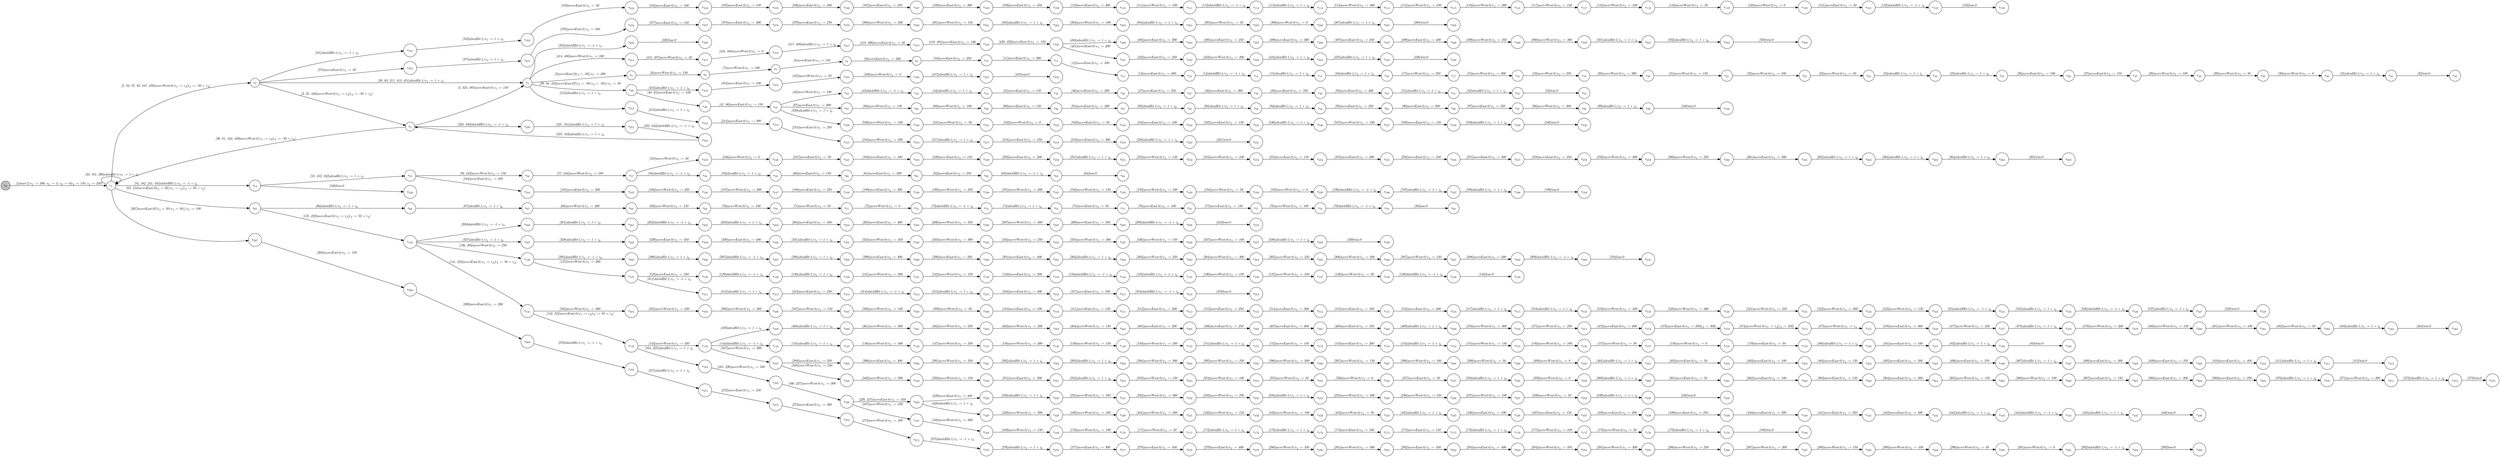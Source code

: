 digraph EFSM{
  graph [rankdir="LR", fontname="Latin Modern Math"];
  node [color="black", fillcolor="white", shape="circle", style="filled", fontname="Latin Modern Math"];
  edge [fontname="Latin Modern Math"];

  s0[fillcolor="gray", label=<s<sub>0</sub>>];
  s1[label=<s<sub>1</sub>>];
  s2[label=<s<sub>2</sub>>];
  s3[label=<s<sub>3</sub>>];
  s4[label=<s<sub>4</sub>>];
  s5[label=<s<sub>5</sub>>];
  s6[label=<s<sub>6</sub>>];
  s7[label=<s<sub>7</sub>>];
  s8[label=<s<sub>8</sub>>];
  s9[label=<s<sub>9</sub>>];
  s10[label=<s<sub>10</sub>>];
  s11[label=<s<sub>11</sub>>];
  s12[label=<s<sub>12</sub>>];
  s13[label=<s<sub>13</sub>>];
  s14[label=<s<sub>14</sub>>];
  s15[label=<s<sub>15</sub>>];
  s16[label=<s<sub>16</sub>>];
  s17[label=<s<sub>17</sub>>];
  s18[label=<s<sub>18</sub>>];
  s19[label=<s<sub>19</sub>>];
  s20[label=<s<sub>20</sub>>];
  s21[label=<s<sub>21</sub>>];
  s22[label=<s<sub>22</sub>>];
  s23[label=<s<sub>23</sub>>];
  s24[label=<s<sub>24</sub>>];
  s25[label=<s<sub>25</sub>>];
  s26[label=<s<sub>26</sub>>];
  s27[label=<s<sub>27</sub>>];
  s28[label=<s<sub>28</sub>>];
  s29[label=<s<sub>29</sub>>];
  s30[label=<s<sub>30</sub>>];
  s31[label=<s<sub>31</sub>>];
  s32[label=<s<sub>32</sub>>];
  s39[label=<s<sub>39</sub>>];
  s40[label=<s<sub>40</sub>>];
  s41[label=<s<sub>41</sub>>];
  s42[label=<s<sub>42</sub>>];
  s43[label=<s<sub>43</sub>>];
  s44[label=<s<sub>44</sub>>];
  s45[label=<s<sub>45</sub>>];
  s46[label=<s<sub>46</sub>>];
  s47[label=<s<sub>47</sub>>];
  s48[label=<s<sub>48</sub>>];
  s49[label=<s<sub>49</sub>>];
  s50[label=<s<sub>50</sub>>];
  s51[label=<s<sub>51</sub>>];
  s52[label=<s<sub>52</sub>>];
  s53[label=<s<sub>53</sub>>];
  s54[label=<s<sub>54</sub>>];
  s55[label=<s<sub>55</sub>>];
  s56[label=<s<sub>56</sub>>];
  s57[label=<s<sub>57</sub>>];
  s58[label=<s<sub>58</sub>>];
  s59[label=<s<sub>59</sub>>];
  s60[label=<s<sub>60</sub>>];
  s61[label=<s<sub>61</sub>>];
  s62[label=<s<sub>62</sub>>];
  s63[label=<s<sub>63</sub>>];
  s64[label=<s<sub>64</sub>>];
  s65[label=<s<sub>65</sub>>];
  s66[label=<s<sub>66</sub>>];
  s67[label=<s<sub>67</sub>>];
  s68[label=<s<sub>68</sub>>];
  s69[label=<s<sub>69</sub>>];
  s70[label=<s<sub>70</sub>>];
  s71[label=<s<sub>71</sub>>];
  s72[label=<s<sub>72</sub>>];
  s73[label=<s<sub>73</sub>>];
  s74[label=<s<sub>74</sub>>];
  s75[label=<s<sub>75</sub>>];
  s76[label=<s<sub>76</sub>>];
  s77[label=<s<sub>77</sub>>];
  s78[label=<s<sub>78</sub>>];
  s79[label=<s<sub>79</sub>>];
  s80[label=<s<sub>80</sub>>];
  s87[label=<s<sub>87</sub>>];
  s88[label=<s<sub>88</sub>>];
  s89[label=<s<sub>89</sub>>];
  s90[label=<s<sub>90</sub>>];
  s91[label=<s<sub>91</sub>>];
  s92[label=<s<sub>92</sub>>];
  s93[label=<s<sub>93</sub>>];
  s94[label=<s<sub>94</sub>>];
  s95[label=<s<sub>95</sub>>];
  s96[label=<s<sub>96</sub>>];
  s97[label=<s<sub>97</sub>>];
  s98[label=<s<sub>98</sub>>];
  s99[label=<s<sub>99</sub>>];
  s100[label=<s<sub>100</sub>>];
  s101[label=<s<sub>101</sub>>];
  s102[label=<s<sub>102</sub>>];
  s103[label=<s<sub>103</sub>>];
  s104[label=<s<sub>104</sub>>];
  s105[label=<s<sub>105</sub>>];
  s106[label=<s<sub>106</sub>>];
  s107[label=<s<sub>107</sub>>];
  s108[label=<s<sub>108</sub>>];
  s109[label=<s<sub>109</sub>>];
  s110[label=<s<sub>110</sub>>];
  s111[label=<s<sub>111</sub>>];
  s112[label=<s<sub>112</sub>>];
  s113[label=<s<sub>113</sub>>];
  s114[label=<s<sub>114</sub>>];
  s115[label=<s<sub>115</sub>>];
  s116[label=<s<sub>116</sub>>];
  s117[label=<s<sub>117</sub>>];
  s118[label=<s<sub>118</sub>>];
  s119[label=<s<sub>119</sub>>];
  s120[label=<s<sub>120</sub>>];
  s121[label=<s<sub>121</sub>>];
  s122[label=<s<sub>122</sub>>];
  s123[label=<s<sub>123</sub>>];
  s125[label=<s<sub>125</sub>>];
  s126[label=<s<sub>126</sub>>];
  s127[label=<s<sub>127</sub>>];
  s128[label=<s<sub>128</sub>>];
  s129[label=<s<sub>129</sub>>];
  s130[label=<s<sub>130</sub>>];
  s131[label=<s<sub>131</sub>>];
  s132[label=<s<sub>132</sub>>];
  s133[label=<s<sub>133</sub>>];
  s134[label=<s<sub>134</sub>>];
  s135[label=<s<sub>135</sub>>];
  s136[label=<s<sub>136</sub>>];
  s137[label=<s<sub>137</sub>>];
  s138[label=<s<sub>138</sub>>];
  s139[label=<s<sub>139</sub>>];
  s140[label=<s<sub>140</sub>>];
  s141[label=<s<sub>141</sub>>];
  s142[label=<s<sub>142</sub>>];
  s143[label=<s<sub>143</sub>>];
  s144[label=<s<sub>144</sub>>];
  s145[label=<s<sub>145</sub>>];
  s146[label=<s<sub>146</sub>>];
  s147[label=<s<sub>147</sub>>];
  s148[label=<s<sub>148</sub>>];
  s149[label=<s<sub>149</sub>>];
  s150[label=<s<sub>150</sub>>];
  s151[label=<s<sub>151</sub>>];
  s152[label=<s<sub>152</sub>>];
  s153[label=<s<sub>153</sub>>];
  s154[label=<s<sub>154</sub>>];
  s155[label=<s<sub>155</sub>>];
  s156[label=<s<sub>156</sub>>];
  s157[label=<s<sub>157</sub>>];
  s158[label=<s<sub>158</sub>>];
  s159[label=<s<sub>159</sub>>];
  s160[label=<s<sub>160</sub>>];
  s161[label=<s<sub>161</sub>>];
  s162[label=<s<sub>162</sub>>];
  s163[label=<s<sub>163</sub>>];
  s164[label=<s<sub>164</sub>>];
  s165[label=<s<sub>165</sub>>];
  s166[label=<s<sub>166</sub>>];
  s167[label=<s<sub>167</sub>>];
  s168[label=<s<sub>168</sub>>];
  s169[label=<s<sub>169</sub>>];
  s170[label=<s<sub>170</sub>>];
  s171[label=<s<sub>171</sub>>];
  s172[label=<s<sub>172</sub>>];
  s173[label=<s<sub>173</sub>>];
  s174[label=<s<sub>174</sub>>];
  s175[label=<s<sub>175</sub>>];
  s176[label=<s<sub>176</sub>>];
  s177[label=<s<sub>177</sub>>];
  s178[label=<s<sub>178</sub>>];
  s179[label=<s<sub>179</sub>>];
  s180[label=<s<sub>180</sub>>];
  s184[label=<s<sub>184</sub>>];
  s185[label=<s<sub>185</sub>>];
  s186[label=<s<sub>186</sub>>];
  s187[label=<s<sub>187</sub>>];
  s188[label=<s<sub>188</sub>>];
  s189[label=<s<sub>189</sub>>];
  s190[label=<s<sub>190</sub>>];
  s191[label=<s<sub>191</sub>>];
  s192[label=<s<sub>192</sub>>];
  s193[label=<s<sub>193</sub>>];
  s194[label=<s<sub>194</sub>>];
  s195[label=<s<sub>195</sub>>];
  s196[label=<s<sub>196</sub>>];
  s197[label=<s<sub>197</sub>>];
  s198[label=<s<sub>198</sub>>];
  s199[label=<s<sub>199</sub>>];
  s200[label=<s<sub>200</sub>>];
  s201[label=<s<sub>201</sub>>];
  s202[label=<s<sub>202</sub>>];
  s203[label=<s<sub>203</sub>>];
  s204[label=<s<sub>204</sub>>];
  s205[label=<s<sub>205</sub>>];
  s206[label=<s<sub>206</sub>>];
  s207[label=<s<sub>207</sub>>];
  s208[label=<s<sub>208</sub>>];
  s209[label=<s<sub>209</sub>>];
  s210[label=<s<sub>210</sub>>];
  s212[label=<s<sub>212</sub>>];
  s213[label=<s<sub>213</sub>>];
  s214[label=<s<sub>214</sub>>];
  s215[label=<s<sub>215</sub>>];
  s216[label=<s<sub>216</sub>>];
  s217[label=<s<sub>217</sub>>];
  s218[label=<s<sub>218</sub>>];
  s219[label=<s<sub>219</sub>>];
  s220[label=<s<sub>220</sub>>];
  s221[label=<s<sub>221</sub>>];
  s228[label=<s<sub>228</sub>>];
  s229[label=<s<sub>229</sub>>];
  s230[label=<s<sub>230</sub>>];
  s231[label=<s<sub>231</sub>>];
  s232[label=<s<sub>232</sub>>];
  s233[label=<s<sub>233</sub>>];
  s234[label=<s<sub>234</sub>>];
  s235[label=<s<sub>235</sub>>];
  s236[label=<s<sub>236</sub>>];
  s237[label=<s<sub>237</sub>>];
  s238[label=<s<sub>238</sub>>];
  s239[label=<s<sub>239</sub>>];
  s240[label=<s<sub>240</sub>>];
  s245[label=<s<sub>245</sub>>];
  s246[label=<s<sub>246</sub>>];
  s247[label=<s<sub>247</sub>>];
  s248[label=<s<sub>248</sub>>];
  s249[label=<s<sub>249</sub>>];
  s250[label=<s<sub>250</sub>>];
  s251[label=<s<sub>251</sub>>];
  s252[label=<s<sub>252</sub>>];
  s253[label=<s<sub>253</sub>>];
  s254[label=<s<sub>254</sub>>];
  s255[label=<s<sub>255</sub>>];
  s256[label=<s<sub>256</sub>>];
  s257[label=<s<sub>257</sub>>];
  s258[label=<s<sub>258</sub>>];
  s259[label=<s<sub>259</sub>>];
  s260[label=<s<sub>260</sub>>];
  s261[label=<s<sub>261</sub>>];
  s262[label=<s<sub>262</sub>>];
  s263[label=<s<sub>263</sub>>];
  s264[label=<s<sub>264</sub>>];
  s265[label=<s<sub>265</sub>>];
  s267[label=<s<sub>267</sub>>];
  s268[label=<s<sub>268</sub>>];
  s269[label=<s<sub>269</sub>>];
  s270[label=<s<sub>270</sub>>];
  s271[label=<s<sub>271</sub>>];
  s272[label=<s<sub>272</sub>>];
  s273[label=<s<sub>273</sub>>];
  s274[label=<s<sub>274</sub>>];
  s275[label=<s<sub>275</sub>>];
  s276[label=<s<sub>276</sub>>];
  s277[label=<s<sub>277</sub>>];
  s278[label=<s<sub>278</sub>>];
  s279[label=<s<sub>279</sub>>];
  s280[label=<s<sub>280</sub>>];
  s281[label=<s<sub>281</sub>>];
  s282[label=<s<sub>282</sub>>];
  s283[label=<s<sub>283</sub>>];
  s284[label=<s<sub>284</sub>>];
  s285[label=<s<sub>285</sub>>];
  s286[label=<s<sub>286</sub>>];
  s287[label=<s<sub>287</sub>>];
  s288[label=<s<sub>288</sub>>];
  s289[label=<s<sub>289</sub>>];
  s290[label=<s<sub>290</sub>>];
  s291[label=<s<sub>291</sub>>];
  s292[label=<s<sub>292</sub>>];
  s293[label=<s<sub>293</sub>>];
  s295[label=<s<sub>295</sub>>];
  s296[label=<s<sub>296</sub>>];
  s297[label=<s<sub>297</sub>>];
  s298[label=<s<sub>298</sub>>];
  s299[label=<s<sub>299</sub>>];
  s300[label=<s<sub>300</sub>>];
  s301[label=<s<sub>301</sub>>];
  s302[label=<s<sub>302</sub>>];
  s303[label=<s<sub>303</sub>>];
  s304[label=<s<sub>304</sub>>];
  s305[label=<s<sub>305</sub>>];
  s306[label=<s<sub>306</sub>>];
  s307[label=<s<sub>307</sub>>];
  s308[label=<s<sub>308</sub>>];
  s309[label=<s<sub>309</sub>>];
  s310[label=<s<sub>310</sub>>];
  s311[label=<s<sub>311</sub>>];
  s312[label=<s<sub>312</sub>>];
  s313[label=<s<sub>313</sub>>];
  s314[label=<s<sub>314</sub>>];
  s315[label=<s<sub>315</sub>>];
  s316[label=<s<sub>316</sub>>];
  s317[label=<s<sub>317</sub>>];
  s318[label=<s<sub>318</sub>>];
  s319[label=<s<sub>319</sub>>];
  s320[label=<s<sub>320</sub>>];
  s321[label=<s<sub>321</sub>>];
  s322[label=<s<sub>322</sub>>];
  s325[label=<s<sub>325</sub>>];
  s326[label=<s<sub>326</sub>>];
  s327[label=<s<sub>327</sub>>];
  s328[label=<s<sub>328</sub>>];
  s329[label=<s<sub>329</sub>>];
  s330[label=<s<sub>330</sub>>];
  s331[label=<s<sub>331</sub>>];
  s332[label=<s<sub>332</sub>>];
  s333[label=<s<sub>333</sub>>];
  s334[label=<s<sub>334</sub>>];
  s335[label=<s<sub>335</sub>>];
  s336[label=<s<sub>336</sub>>];
  s337[label=<s<sub>337</sub>>];
  s338[label=<s<sub>338</sub>>];
  s339[label=<s<sub>339</sub>>];
  s346[label=<s<sub>346</sub>>];
  s347[label=<s<sub>347</sub>>];
  s348[label=<s<sub>348</sub>>];
  s349[label=<s<sub>349</sub>>];
  s350[label=<s<sub>350</sub>>];
  s351[label=<s<sub>351</sub>>];
  s352[label=<s<sub>352</sub>>];
  s353[label=<s<sub>353</sub>>];
  s354[label=<s<sub>354</sub>>];
  s355[label=<s<sub>355</sub>>];
  s356[label=<s<sub>356</sub>>];
  s357[label=<s<sub>357</sub>>];
  s358[label=<s<sub>358</sub>>];
  s359[label=<s<sub>359</sub>>];
  s360[label=<s<sub>360</sub>>];
  s361[label=<s<sub>361</sub>>];
  s362[label=<s<sub>362</sub>>];
  s363[label=<s<sub>363</sub>>];
  s364[label=<s<sub>364</sub>>];
  s365[label=<s<sub>365</sub>>];
  s366[label=<s<sub>366</sub>>];
  s367[label=<s<sub>367</sub>>];
  s368[label=<s<sub>368</sub>>];
  s369[label=<s<sub>369</sub>>];
  s370[label=<s<sub>370</sub>>];
  s371[label=<s<sub>371</sub>>];
  s372[label=<s<sub>372</sub>>];
  s373[label=<s<sub>373</sub>>];
  s374[label=<s<sub>374</sub>>];
  s375[label=<s<sub>375</sub>>];
  s376[label=<s<sub>376</sub>>];
  s377[label=<s<sub>377</sub>>];
  s378[label=<s<sub>378</sub>>];
  s379[label=<s<sub>379</sub>>];
  s380[label=<s<sub>380</sub>>];
  s381[label=<s<sub>381</sub>>];
  s382[label=<s<sub>382</sub>>];
  s383[label=<s<sub>383</sub>>];
  s384[label=<s<sub>384</sub>>];
  s385[label=<s<sub>385</sub>>];
  s386[label=<s<sub>386</sub>>];
  s387[label=<s<sub>387</sub>>];
  s388[label=<s<sub>388</sub>>];
  s389[label=<s<sub>389</sub>>];
  s390[label=<s<sub>390</sub>>];
  s391[label=<s<sub>391</sub>>];
  s392[label=<s<sub>392</sub>>];
  s393[label=<s<sub>393</sub>>];
  s394[label=<s<sub>394</sub>>];
  s395[label=<s<sub>395</sub>>];
  s396[label=<s<sub>396</sub>>];
  s397[label=<s<sub>397</sub>>];
  s398[label=<s<sub>398</sub>>];
  s399[label=<s<sub>399</sub>>];
  s400[label=<s<sub>400</sub>>];
  s401[label=<s<sub>401</sub>>];
  s402[label=<s<sub>402</sub>>];
  s403[label=<s<sub>403</sub>>];
  s404[label=<s<sub>404</sub>>];
  s405[label=<s<sub>405</sub>>];
  s406[label=<s<sub>406</sub>>];
  s407[label=<s<sub>407</sub>>];
  s408[label=<s<sub>408</sub>>];
  s409[label=<s<sub>409</sub>>];
  s410[label=<s<sub>410</sub>>];
  s411[label=<s<sub>411</sub>>];
  s412[label=<s<sub>412</sub>>];
  s414[label=<s<sub>414</sub>>];
  s415[label=<s<sub>415</sub>>];
  s416[label=<s<sub>416</sub>>];
  s417[label=<s<sub>417</sub>>];
  s418[label=<s<sub>418</sub>>];
  s419[label=<s<sub>419</sub>>];
  s420[label=<s<sub>420</sub>>];
  s421[label=<s<sub>421</sub>>];
  s422[label=<s<sub>422</sub>>];
  s423[label=<s<sub>423</sub>>];
  s424[label=<s<sub>424</sub>>];
  s425[label=<s<sub>425</sub>>];
  s426[label=<s<sub>426</sub>>];
  s428[label=<s<sub>428</sub>>];
  s429[label=<s<sub>429</sub>>];
  s430[label=<s<sub>430</sub>>];
  s431[label=<s<sub>431</sub>>];
  s432[label=<s<sub>432</sub>>];
  s433[label=<s<sub>433</sub>>];
  s434[label=<s<sub>434</sub>>];
  s435[label=<s<sub>435</sub>>];
  s436[label=<s<sub>436</sub>>];
  s437[label=<s<sub>437</sub>>];
  s438[label=<s<sub>438</sub>>];
  s439[label=<s<sub>439</sub>>];
  s440[label=<s<sub>440</sub>>];
  s441[label=<s<sub>441</sub>>];
  s442[label=<s<sub>442</sub>>];
  s443[label=<s<sub>443</sub>>];
  s444[label=<s<sub>444</sub>>];
  s445[label=<s<sub>445</sub>>];
  s446[label=<s<sub>446</sub>>];
  s453[label=<s<sub>453</sub>>];
  s454[label=<s<sub>454</sub>>];
  s455[label=<s<sub>455</sub>>];
  s456[label=<s<sub>456</sub>>];
  s457[label=<s<sub>457</sub>>];
  s458[label=<s<sub>458</sub>>];
  s459[label=<s<sub>459</sub>>];
  s460[label=<s<sub>460</sub>>];
  s461[label=<s<sub>461</sub>>];
  s462[label=<s<sub>462</sub>>];
  s463[label=<s<sub>463</sub>>];
  s464[label=<s<sub>464</sub>>];
  s465[label=<s<sub>465</sub>>];
  s466[label=<s<sub>466</sub>>];
  s467[label=<s<sub>467</sub>>];
  s468[label=<s<sub>468</sub>>];
  s469[label=<s<sub>469</sub>>];
  s470[label=<s<sub>470</sub>>];
  s471[label=<s<sub>471</sub>>];
  s472[label=<s<sub>472</sub>>];
  s473[label=<s<sub>473</sub>>];
  s474[label=<s<sub>474</sub>>];
  s475[label=<s<sub>475</sub>>];
  s476[label=<s<sub>476</sub>>];
  s477[label=<s<sub>477</sub>>];
  s478[label=<s<sub>478</sub>>];
  s479[label=<s<sub>479</sub>>];
  s480[label=<s<sub>480</sub>>];
  s481[label=<s<sub>481</sub>>];
  s482[label=<s<sub>482</sub>>];
  s483[label=<s<sub>483</sub>>];
  s484[label=<s<sub>484</sub>>];
  s493[label=<s<sub>493</sub>>];
  s494[label=<s<sub>494</sub>>];
  s495[label=<s<sub>495</sub>>];
  s496[label=<s<sub>496</sub>>];
  s497[label=<s<sub>497</sub>>];
  s498[label=<s<sub>498</sub>>];
  s499[label=<s<sub>499</sub>>];
  s500[label=<s<sub>500</sub>>];
  s501[label=<s<sub>501</sub>>];
  s502[label=<s<sub>502</sub>>];
  s503[label=<s<sub>503</sub>>];
  s504[label=<s<sub>504</sub>>];
  s505[label=<s<sub>505</sub>>];
  s506[label=<s<sub>506</sub>>];
  s507[label=<s<sub>507</sub>>];
  s508[label=<s<sub>508</sub>>];
  s509[label=<s<sub>509</sub>>];
  s510[label=<s<sub>510</sub>>];
  s511[label=<s<sub>511</sub>>];
  s512[label=<s<sub>512</sub>>];
  s513[label=<s<sub>513</sub>>];
  s514[label=<s<sub>514</sub>>];
  s515[label=<s<sub>515</sub>>];
  s516[label=<s<sub>516</sub>>];
  s517[label=<s<sub>517</sub>>];
  s518[label=<s<sub>518</sub>>];
  s519[label=<s<sub>519</sub>>];
  s520[label=<s<sub>520</sub>>];
  s521[label=<s<sub>521</sub>>];
  s522[label=<s<sub>522</sub>>];
  s523[label=<s<sub>523</sub>>];
  s524[label=<s<sub>524</sub>>];
  s525[label=<s<sub>525</sub>>];
  s526[label=<s<sub>526</sub>>];
  s527[label=<s<sub>527</sub>>];
  s528[label=<s<sub>528</sub>>];
  s529[label=<s<sub>529</sub>>];
  s530[label=<s<sub>530</sub>>];
  s531[label=<s<sub>531</sub>>];
  s532[label=<s<sub>532</sub>>];
  s533[label=<s<sub>533</sub>>];
  s534[label=<s<sub>534</sub>>];
  s535[label=<s<sub>535</sub>>];
  s536[label=<s<sub>536</sub>>];
  s537[label=<s<sub>537</sub>>];
  s538[label=<s<sub>538</sub>>];
  s539[label=<s<sub>539</sub>>];
  s540[label=<s<sub>540</sub>>];

  s0->s1[label=<<i> [1]start:2/o<sub>1</sub> := 200, o<sub>2</sub> := 3, o<sub>3</sub> := 0&#91;r<sub>3</sub> := 150, r<sub>2</sub> := 250&#93;</i>>];
  s4->s5[label=<<i> [5]moveEast:0&#91;r<sub>3</sub> &gt; -50&#93;/o<sub>1</sub> := 200</i>>];
  s5->s6[label=<<i> [6]moveWest:0/o<sub>1</sub> := 150</i>>];
  s6->s7[label=<<i> [7]moveWest:0/o<sub>1</sub> := 100</i>>];
  s7->s8[label=<<i> [8]moveEast:0/o<sub>1</sub> := 150</i>>];
  s8->s9[label=<<i> [9]moveEast:0/o<sub>1</sub> := 200</i>>];
  s9->s10[label=<<i> [10]moveEast:0/o<sub>1</sub> := 250</i>>];
  s10->s11[label=<<i> [11]moveEast:0/o<sub>1</sub> := 300</i>>];
  s11->s12[label=<<i> [12]moveEast:0/o<sub>1</sub> := 350</i>>];
  s12->s13[label=<<i> [13]moveEast:0/o<sub>1</sub> := 400</i>>];
  s13->s14[label=<<i> [14]shieldHit:1/o<sub>1</sub> := -1 + i<sub>0</sub></i>>];
  s14->s15[label=<<i> [15]alienHit:1/o<sub>1</sub> := 1 + i<sub>0</sub></i>>];
  s15->s16[label=<<i> [16]alienHit:1/o<sub>1</sub> := 1 + i<sub>0</sub></i>>];
  s16->s17[label=<<i> [17]moveWest:0/o<sub>1</sub> := 350</i>>];
  s17->s18[label=<<i> [18]moveWest:0/o<sub>1</sub> := 300</i>>];
  s18->s19[label=<<i> [19]moveWest:0/o<sub>1</sub> := 250</i>>];
  s19->s20[label=<<i> [20]moveWest:0/o<sub>1</sub> := 200</i>>];
  s20->s21[label=<<i> [21]moveWest:0/o<sub>1</sub> := 150</i>>];
  s21->s22[label=<<i> [22]moveWest:0/o<sub>1</sub> := 100</i>>];
  s22->s23[label=<<i> [23]moveWest:0/o<sub>1</sub> := 50</i>>];
  s23->s24[label=<<i> [24]alienHit:1/o<sub>1</sub> := 1 + i<sub>0</sub></i>>];
  s24->s25[label=<<i> [25]alienHit:1/o<sub>1</sub> := 1 + i<sub>0</sub></i>>];
  s25->s26[label=<<i> [26]moveEast:0/o<sub>1</sub> := 100</i>>];
  s26->s27[label=<<i> [27]moveEast:0/o<sub>1</sub> := 150</i>>];
  s27->s28[label=<<i> [28]moveWest:0/o<sub>1</sub> := 100</i>>];
  s28->s29[label=<<i> [29]moveWest:0/o<sub>1</sub> := 50</i>>];
  s29->s30[label=<<i> [30]moveWest:0/o<sub>1</sub> := 0</i>>];
  s30->s31[label=<<i> [31]alienHit:1/o<sub>1</sub> := 1 + i<sub>0</sub></i>>];
  s31->s32[label=<<i> [32]win:0</i>>];
  s2->s3[label=<<i> [3, 35, 448]moveWest:0/o<sub>1</sub> := r<sub>3</sub>&#91;r<sub>3</sub> := -50 + r<sub>3</sub>&#93;</i>>];
  s39->s40[label=<<i> [40, 85]moveEast:0/o<sub>1</sub> := 100</i>>];
  s40->s41[label=<<i> [41, 86]moveEast:0/o<sub>1</sub> := 150</i>>];
  s41->s42[label=<<i> [42]moveWest:0/o<sub>1</sub> := 100</i>>];
  s42->s43[label=<<i> [43]shieldHit:1/o<sub>1</sub> := -1 + i<sub>0</sub></i>>];
  s43->s44[label=<<i> [44]alienHit:1/o<sub>1</sub> := 1 + i<sub>0</sub></i>>];
  s44->s45[label=<<i> [45]moveEast:0/o<sub>1</sub> := 150</i>>];
  s45->s46[label=<<i> [46]moveEast:0/o<sub>1</sub> := 200</i>>];
  s46->s47[label=<<i> [47]moveEast:0/o<sub>1</sub> := 250</i>>];
  s47->s48[label=<<i> [48]moveEast:0/o<sub>1</sub> := 300</i>>];
  s48->s49[label=<<i> [49]moveEast:0/o<sub>1</sub> := 350</i>>];
  s49->s50[label=<<i> [50]moveEast:0/o<sub>1</sub> := 400</i>>];
  s50->s51[label=<<i> [51]alienHit:1/o<sub>1</sub> := 1 + i<sub>0</sub></i>>];
  s51->s52[label=<<i> [52]alienHit:1/o<sub>1</sub> := 1 + i<sub>0</sub></i>>];
  s52->s53[label=<<i> [53]win:0</i>>];
  s55->s56[label=<<i> [56, 243]moveWest:0/o<sub>1</sub> := 150</i>>];
  s56->s57[label=<<i> [57, 244]moveWest:0/o<sub>1</sub> := 100</i>>];
  s57->s58[label=<<i> [58]shieldHit:1/o<sub>1</sub> := -1 + i<sub>0</sub></i>>];
  s58->s59[label=<<i> [59]alienHit:1/o<sub>1</sub> := 1 + i<sub>0</sub></i>>];
  s59->s60[label=<<i> [60]moveEast:0/o<sub>1</sub> := 150</i>>];
  s60->s61[label=<<i> [61]moveEast:0/o<sub>1</sub> := 200</i>>];
  s61->s62[label=<<i> [62]moveEast:0/o<sub>1</sub> := 250</i>>];
  s62->s63[label=<<i> [63]shieldHit:1/o<sub>1</sub> := -1 + i<sub>0</sub></i>>];
  s63->s64[label=<<i> [64]lose:0</i>>];
  s1->s65[label=<<i> [65, 124]moveEast:0&#91;r<sub>3</sub> &gt; 50&#93;/o<sub>1</sub> := r<sub>2</sub>&#91;r<sub>2</sub> := 50 + r<sub>2</sub>&#93;</i>>];
  s65->s66[label=<<i> [66]shieldHit:1/o<sub>1</sub> := -1 + i<sub>0</sub></i>>];
  s66->s67[label=<<i> [67]alienHit:1/o<sub>1</sub> := 1 + i<sub>0</sub></i>>];
  s67->s68[label=<<i> [68]moveWest:0/o<sub>1</sub> := 200</i>>];
  s68->s69[label=<<i> [69]moveWest:0/o<sub>1</sub> := 150</i>>];
  s69->s70[label=<<i> [70]moveWest:0/o<sub>1</sub> := 100</i>>];
  s70->s71[label=<<i> [71]moveWest:0/o<sub>1</sub> := 50</i>>];
  s71->s72[label=<<i> [72]moveWest:0/o<sub>1</sub> := 0</i>>];
  s72->s73[label=<<i> [73]shieldHit:1/o<sub>1</sub> := -1 + i<sub>0</sub></i>>];
  s73->s74[label=<<i> [74]alienHit:1/o<sub>1</sub> := 1 + i<sub>0</sub></i>>];
  s74->s75[label=<<i> [75]moveEast:0/o<sub>1</sub> := 50</i>>];
  s75->s76[label=<<i> [76]moveEast:0/o<sub>1</sub> := 100</i>>];
  s76->s77[label=<<i> [77]moveEast:0/o<sub>1</sub> := 150</i>>];
  s77->s78[label=<<i> [78]moveWest:0/o<sub>1</sub> := 100</i>>];
  s78->s79[label=<<i> [79]shieldHit:1/o<sub>1</sub> := -1 + i<sub>0</sub></i>>];
  s79->s80[label=<<i> [80]lose:0</i>>];
  s4->s39[label=<<i> [39, 84, 452]moveEast:0&#91;!(r<sub>3</sub> &gt; -50&or;r<sub>3</sub> &gt; -50)&#93;/o<sub>1</sub> := 50</i>>];
  s41->s87[label=<<i> [87]moveEast:0/o<sub>1</sub> := 200</i>>];
  s87->s88[label=<<i> [88]moveWest:0/o<sub>1</sub> := 150</i>>];
  s88->s89[label=<<i> [89]moveWest:0/o<sub>1</sub> := 100</i>>];
  s89->s90[label=<<i> [90]moveEast:0/o<sub>1</sub> := 150</i>>];
  s90->s91[label=<<i> [91]moveEast:0/o<sub>1</sub> := 200</i>>];
  s91->s92[label=<<i> [92]alienHit:1/o<sub>1</sub> := 1 + i<sub>0</sub></i>>];
  s92->s93[label=<<i> [93]alienHit:1/o<sub>1</sub> := 1 + i<sub>0</sub></i>>];
  s93->s94[label=<<i> [94]alienHit:1/o<sub>1</sub> := 1 + i<sub>0</sub></i>>];
  s94->s95[label=<<i> [95]moveEast:0/o<sub>1</sub> := 250</i>>];
  s95->s96[label=<<i> [96]moveEast:0/o<sub>1</sub> := 300</i>>];
  s96->s97[label=<<i> [97]moveEast:0/o<sub>1</sub> := 350</i>>];
  s97->s98[label=<<i> [98]moveWest:0/o<sub>1</sub> := 300</i>>];
  s98->s99[label=<<i> [99]alienHit:1/o<sub>1</sub> := 1 + i<sub>0</sub></i>>];
  s99->s100[label=<<i> [100]win:0</i>>];
  s2->s101[label=<<i> [101]shieldHit:1/o<sub>1</sub> := -1 + i<sub>0</sub></i>>];
  s101->s102[label=<<i> [102]alienHit:1/o<sub>1</sub> := 1 + i<sub>0</sub></i>>];
  s102->s103[label=<<i> [103]moveEast:0/o<sub>1</sub> := 50</i>>];
  s103->s104[label=<<i> [104]moveEast:0/o<sub>1</sub> := 100</i>>];
  s104->s105[label=<<i> [105]moveEast:0/o<sub>1</sub> := 150</i>>];
  s105->s106[label=<<i> [106]moveEast:0/o<sub>1</sub> := 200</i>>];
  s106->s107[label=<<i> [107]moveEast:0/o<sub>1</sub> := 250</i>>];
  s107->s108[label=<<i> [108]moveEast:0/o<sub>1</sub> := 300</i>>];
  s108->s109[label=<<i> [109]moveEast:0/o<sub>1</sub> := 350</i>>];
  s109->s110[label=<<i> [110]moveEast:0/o<sub>1</sub> := 400</i>>];
  s110->s111[label=<<i> [111]moveWest:0/o<sub>1</sub> := 350</i>>];
  s111->s112[label=<<i> [112]shieldHit:1/o<sub>1</sub> := -1 + i<sub>0</sub></i>>];
  s112->s113[label=<<i> [113]alienHit:1/o<sub>1</sub> := 1 + i<sub>0</sub></i>>];
  s113->s114[label=<<i> [114]moveWest:0/o<sub>1</sub> := 300</i>>];
  s114->s115[label=<<i> [115]moveWest:0/o<sub>1</sub> := 250</i>>];
  s115->s116[label=<<i> [116]moveWest:0/o<sub>1</sub> := 200</i>>];
  s116->s117[label=<<i> [117]moveWest:0/o<sub>1</sub> := 150</i>>];
  s117->s118[label=<<i> [118]moveWest:0/o<sub>1</sub> := 100</i>>];
  s118->s119[label=<<i> [119]moveWest:0/o<sub>1</sub> := 50</i>>];
  s119->s120[label=<<i> [120]moveWest:0/o<sub>1</sub> := 0</i>>];
  s120->s121[label=<<i> [121]moveEast:0/o<sub>1</sub> := 50</i>>];
  s121->s122[label=<<i> [122]shieldHit:1/o<sub>1</sub> := -1 + i<sub>0</sub></i>>];
  s122->s123[label=<<i> [123]lose:0</i>>];
  s65->s125[label=<<i> [125, 222]moveEast:0/o<sub>1</sub> := r<sub>2</sub>&#91;r<sub>2</sub> := 50 + r<sub>2</sub>&#93;</i>>];
  s125->s126[label=<<i> [126, 294]moveWest:0/o<sub>1</sub> := 250</i>>];
  s126->s127[label=<<i> [127]moveWest:0/o<sub>1</sub> := 200</i>>];
  s127->s128[label=<<i> [128]moveEast:0/o<sub>1</sub> := 250</i>>];
  s128->s129[label=<<i> [129]shieldHit:1/o<sub>1</sub> := -1 + i<sub>0</sub></i>>];
  s129->s130[label=<<i> [130]alienHit:1/o<sub>1</sub> := 1 + i<sub>0</sub></i>>];
  s130->s131[label=<<i> [131]moveWest:0/o<sub>1</sub> := 200</i>>];
  s131->s132[label=<<i> [132]moveWest:0/o<sub>1</sub> := 150</i>>];
  s132->s133[label=<<i> [133]moveEast:0/o<sub>1</sub> := 200</i>>];
  s133->s134[label=<<i> [134]shieldHit:1/o<sub>1</sub> := -1 + i<sub>0</sub></i>>];
  s134->s135[label=<<i> [135]alienHit:1/o<sub>1</sub> := 1 + i<sub>0</sub></i>>];
  s135->s136[label=<<i> [136]moveWest:0/o<sub>1</sub> := 150</i>>];
  s136->s137[label=<<i> [137]moveWest:0/o<sub>1</sub> := 100</i>>];
  s137->s138[label=<<i> [138]moveWest:0/o<sub>1</sub> := 50</i>>];
  s138->s139[label=<<i> [139]shieldHit:1/o<sub>1</sub> := -1 + i<sub>0</sub></i>>];
  s139->s140[label=<<i> [140]lose:0</i>>];
  s125->s141[label=<<i> [141, 223]moveEast:0/o<sub>1</sub> := r<sub>2</sub>&#91;r<sub>2</sub> := 50 + r<sub>2</sub>&#93;</i>>];
  s141->s142[label=<<i> [142, 224]moveEast:0/o<sub>1</sub> := r<sub>2</sub>&#91;r<sub>2</sub> := 50 + r<sub>2</sub>&#93;</i>>];
  s142->s143[label=<<i> [143]moveWest:0/o<sub>1</sub> := 350</i>>];
  s143->s144[label=<<i> [144]shieldHit:1/o<sub>1</sub> := -1 + i<sub>0</sub></i>>];
  s144->s145[label=<<i> [145]alienHit:1/o<sub>1</sub> := 1 + i<sub>0</sub></i>>];
  s145->s146[label=<<i> [146]moveWest:0/o<sub>1</sub> := 300</i>>];
  s146->s147[label=<<i> [147]moveWest:0/o<sub>1</sub> := 250</i>>];
  s147->s148[label=<<i> [148]moveWest:0/o<sub>1</sub> := 200</i>>];
  s148->s149[label=<<i> [149]moveWest:0/o<sub>1</sub> := 150</i>>];
  s149->s150[label=<<i> [150]moveWest:0/o<sub>1</sub> := 100</i>>];
  s150->s151[label=<<i> [151]alienHit:1/o<sub>1</sub> := 1 + i<sub>0</sub></i>>];
  s151->s152[label=<<i> [152]moveEast:0/o<sub>1</sub> := 150</i>>];
  s152->s153[label=<<i> [153]moveEast:0/o<sub>1</sub> := 200</i>>];
  s153->s154[label=<<i> [154]alienHit:1/o<sub>1</sub> := 1 + i<sub>0</sub></i>>];
  s154->s155[label=<<i> [155]moveWest:0/o<sub>1</sub> := 150</i>>];
  s155->s156[label=<<i> [156]moveWest:0/o<sub>1</sub> := 100</i>>];
  s156->s157[label=<<i> [157]moveWest:0/o<sub>1</sub> := 50</i>>];
  s157->s158[label=<<i> [158]moveWest:0/o<sub>1</sub> := 0</i>>];
  s158->s159[label=<<i> [159]moveEast:0/o<sub>1</sub> := 50</i>>];
  s159->s160[label=<<i> [160]alienHit:1/o<sub>1</sub> := 1 + i<sub>0</sub></i>>];
  s160->s161[label=<<i> [161]moveEast:0/o<sub>1</sub> := 100</i>>];
  s161->s162[label=<<i> [162]alienHit:1/o<sub>1</sub> := 1 + i<sub>0</sub></i>>];
  s162->s163[label=<<i> [163]win:0</i>>];
  s142->s164[label=<<i> [164, 225]alienHit:1/o<sub>1</sub> := 1 + i<sub>0</sub></i>>];
  s164->s165[label=<<i> [165, 226]moveWest:0/o<sub>1</sub> := 350</i>>];
  s165->s166[label=<<i> [166, 227]moveWest:0/o<sub>1</sub> := 300</i>>];
  s166->s167[label=<<i> [167]moveWest:0/o<sub>1</sub> := 250</i>>];
  s167->s168[label=<<i> [168]moveWest:0/o<sub>1</sub> := 200</i>>];
  s168->s169[label=<<i> [169]moveWest:0/o<sub>1</sub> := 150</i>>];
  s169->s170[label=<<i> [170]moveWest:0/o<sub>1</sub> := 100</i>>];
  s170->s171[label=<<i> [171]moveWest:0/o<sub>1</sub> := 50</i>>];
  s171->s172[label=<<i> [172]alienHit:1/o<sub>1</sub> := 1 + i<sub>0</sub></i>>];
  s172->s173[label=<<i> [173]alienHit:1/o<sub>1</sub> := 1 + i<sub>0</sub></i>>];
  s173->s174[label=<<i> [174]moveEast:0/o<sub>1</sub> := 100</i>>];
  s174->s175[label=<<i> [175]moveEast:0/o<sub>1</sub> := 150</i>>];
  s175->s176[label=<<i> [176]alienHit:1/o<sub>1</sub> := 1 + i<sub>0</sub></i>>];
  s176->s177[label=<<i> [177]moveWest:0/o<sub>1</sub> := 100</i>>];
  s177->s178[label=<<i> [178]moveWest:0/o<sub>1</sub> := 50</i>>];
  s178->s179[label=<<i> [179]alienHit:1/o<sub>1</sub> := 1 + i<sub>0</sub></i>>];
  s179->s180[label=<<i> [180]win:0</i>>];
  s1->s1[label=<<i> [33, 181, 266]alienHit:1/o<sub>1</sub> := 1 + i<sub>0</sub></i>>];
  s54->s55[label=<<i> [55, 183, 242]alienHit:1/o<sub>1</sub> := 1 + i<sub>0</sub></i>>];
  s55->s184[label=<<i> [184]moveEast:0/o<sub>1</sub> := 250</i>>];
  s184->s185[label=<<i> [185]moveEast:0/o<sub>1</sub> := 300</i>>];
  s185->s186[label=<<i> [186]moveWest:0/o<sub>1</sub> := 250</i>>];
  s186->s187[label=<<i> [187]moveWest:0/o<sub>1</sub> := 200</i>>];
  s187->s188[label=<<i> [188]moveEast:0/o<sub>1</sub> := 250</i>>];
  s188->s189[label=<<i> [189]moveEast:0/o<sub>1</sub> := 300</i>>];
  s189->s190[label=<<i> [190]moveWest:0/o<sub>1</sub> := 250</i>>];
  s190->s191[label=<<i> [191]moveWest:0/o<sub>1</sub> := 200</i>>];
  s191->s192[label=<<i> [192]moveWest:0/o<sub>1</sub> := 150</i>>];
  s192->s193[label=<<i> [193]moveWest:0/o<sub>1</sub> := 100</i>>];
  s193->s194[label=<<i> [194]moveWest:0/o<sub>1</sub> := 50</i>>];
  s194->s195[label=<<i> [195]moveWest:0/o<sub>1</sub> := 0</i>>];
  s195->s196[label=<<i> [196]shieldHit:1/o<sub>1</sub> := -1 + i<sub>0</sub></i>>];
  s196->s197[label=<<i> [197]alienHit:1/o<sub>1</sub> := 1 + i<sub>0</sub></i>>];
  s197->s198[label=<<i> [198]alienHit:1/o<sub>1</sub> := 1 + i<sub>0</sub></i>>];
  s198->s199[label=<<i> [199]win:0</i>>];
  s125->s200[label=<<i> [200]shieldHit:1/o<sub>1</sub> := -1 + i<sub>0</sub></i>>];
  s200->s201[label=<<i> [201]alienHit:1/o<sub>1</sub> := 1 + i<sub>0</sub></i>>];
  s201->s202[label=<<i> [202]shieldHit:1/o<sub>1</sub> := -1 + i<sub>0</sub></i>>];
  s202->s203[label=<<i> [203]alienHit:1/o<sub>1</sub> := 1 + i<sub>0</sub></i>>];
  s203->s204[label=<<i> [204]moveEast:0/o<sub>1</sub> := 350</i>>];
  s204->s205[label=<<i> [205]moveEast:0/o<sub>1</sub> := 400</i>>];
  s205->s206[label=<<i> [206]moveWest:0/o<sub>1</sub> := 350</i>>];
  s206->s207[label=<<i> [207]moveWest:0/o<sub>1</sub> := 300</i>>];
  s207->s208[label=<<i> [208]moveEast:0/o<sub>1</sub> := 350</i>>];
  s208->s209[label=<<i> [209]shieldHit:1/o<sub>1</sub> := -1 + i<sub>0</sub></i>>];
  s209->s210[label=<<i> [210]lose:0</i>>];
  s4->s212[label=<<i> [212]alienHit:1/o<sub>1</sub> := 1 + i<sub>0</sub></i>>];
  s212->s213[label=<<i> [213]alienHit:1/o<sub>1</sub> := 1 + i<sub>0</sub></i>>];
  s213->s214[label=<<i> [214]moveEast:0/o<sub>1</sub> := 200</i>>];
  s214->s215[label=<<i> [215]moveEast:0/o<sub>1</sub> := 250</i>>];
  s215->s216[label=<<i> [216]moveWest:0/o<sub>1</sub> := 200</i>>];
  s216->s217[label=<<i> [217]alienHit:1/o<sub>1</sub> := 1 + i<sub>0</sub></i>>];
  s217->s218[label=<<i> [218]moveEast:0/o<sub>1</sub> := 250</i>>];
  s218->s219[label=<<i> [219]moveEast:0/o<sub>1</sub> := 300</i>>];
  s219->s220[label=<<i> [220]alienHit:1/o<sub>1</sub> := 1 + i<sub>0</sub></i>>];
  s220->s221[label=<<i> [221]win:0</i>>];
  s166->s228[label=<<i> [228, 427]moveEast:0/o<sub>1</sub> := 350</i>>];
  s228->s229[label=<<i> [229]moveEast:0/o<sub>1</sub> := 400</i>>];
  s229->s230[label=<<i> [230]alienHit:1/o<sub>1</sub> := 1 + i<sub>0</sub></i>>];
  s230->s231[label=<<i> [231]moveWest:0/o<sub>1</sub> := 350</i>>];
  s231->s232[label=<<i> [232]moveWest:0/o<sub>1</sub> := 300</i>>];
  s232->s233[label=<<i> [233]moveWest:0/o<sub>1</sub> := 250</i>>];
  s233->s234[label=<<i> [234]alienHit:1/o<sub>1</sub> := 1 + i<sub>0</sub></i>>];
  s234->s235[label=<<i> [235]moveWest:0/o<sub>1</sub> := 200</i>>];
  s235->s236[label=<<i> [236]moveWest:0/o<sub>1</sub> := 150</i>>];
  s236->s237[label=<<i> [237]moveWest:0/o<sub>1</sub> := 100</i>>];
  s237->s238[label=<<i> [238]moveWest:0/o<sub>1</sub> := 50</i>>];
  s238->s239[label=<<i> [239]alienHit:1/o<sub>1</sub> := 1 + i<sub>0</sub></i>>];
  s239->s240[label=<<i> [240]win:0</i>>];
  s1->s54[label=<<i> [54, 182, 241, 345]shieldHit:1/o<sub>1</sub> := -1 + i<sub>0</sub></i>>];
  s57->s245[label=<<i> [245]moveWest:0/o<sub>1</sub> := 50</i>>];
  s245->s246[label=<<i> [246]moveWest:0/o<sub>1</sub> := 0</i>>];
  s246->s247[label=<<i> [247]moveEast:0/o<sub>1</sub> := 50</i>>];
  s247->s248[label=<<i> [248]moveEast:0/o<sub>1</sub> := 100</i>>];
  s248->s249[label=<<i> [249]moveEast:0/o<sub>1</sub> := 150</i>>];
  s249->s250[label=<<i> [250]moveEast:0/o<sub>1</sub> := 200</i>>];
  s250->s251[label=<<i> [251]alienHit:1/o<sub>1</sub> := 1 + i<sub>0</sub></i>>];
  s251->s252[label=<<i> [252]moveWest:0/o<sub>1</sub> := 150</i>>];
  s252->s253[label=<<i> [253]moveWest:0/o<sub>1</sub> := 100</i>>];
  s253->s254[label=<<i> [254]moveEast:0/o<sub>1</sub> := 150</i>>];
  s254->s255[label=<<i> [255]moveEast:0/o<sub>1</sub> := 200</i>>];
  s255->s256[label=<<i> [256]moveEast:0/o<sub>1</sub> := 250</i>>];
  s256->s257[label=<<i> [257]moveEast:0/o<sub>1</sub> := 300</i>>];
  s257->s258[label=<<i> [258]moveEast:0/o<sub>1</sub> := 350</i>>];
  s258->s259[label=<<i> [259]moveWest:0/o<sub>1</sub> := 300</i>>];
  s259->s260[label=<<i> [260]moveWest:0/o<sub>1</sub> := 250</i>>];
  s260->s261[label=<<i> [261]moveEast:0/o<sub>1</sub> := 300</i>>];
  s261->s262[label=<<i> [262]alienHit:1/o<sub>1</sub> := 1 + i<sub>0</sub></i>>];
  s262->s263[label=<<i> [263]alienHit:1/o<sub>1</sub> := 1 + i<sub>0</sub></i>>];
  s263->s264[label=<<i> [264]alienHit:1/o<sub>1</sub> := 1 + i<sub>0</sub></i>>];
  s264->s265[label=<<i> [265]win:0</i>>];
  s1->s267[label=<<i> [267]moveEast:0&#91;!(r<sub>3</sub> &gt; 50&or;r<sub>3</sub> &gt; 50)&#93;/o<sub>1</sub> := 100</i>>];
  s267->s268[label=<<i> [268]moveEast:0/o<sub>1</sub> := 150</i>>];
  s268->s269[label=<<i> [269]moveEast:0/o<sub>1</sub> := 200</i>>];
  s269->s270[label=<<i> [270]shieldHit:1/o<sub>1</sub> := -1 + i<sub>0</sub></i>>];
  s270->s271[label=<<i> [271]alienHit:1/o<sub>1</sub> := 1 + i<sub>0</sub></i>>];
  s271->s272[label=<<i> [272]moveEast:0/o<sub>1</sub> := 250</i>>];
  s272->s273[label=<<i> [273]moveEast:0/o<sub>1</sub> := 300</i>>];
  s273->s274[label=<<i> [274]moveWest:0/o<sub>1</sub> := 250</i>>];
  s274->s275[label=<<i> [275]shieldHit:1/o<sub>1</sub> := -1 + i<sub>0</sub></i>>];
  s275->s276[label=<<i> [276]alienHit:1/o<sub>1</sub> := 1 + i<sub>0</sub></i>>];
  s276->s277[label=<<i> [277]moveEast:0/o<sub>1</sub> := 300</i>>];
  s277->s278[label=<<i> [278]moveEast:0/o<sub>1</sub> := 350</i>>];
  s278->s279[label=<<i> [279]moveEast:0/o<sub>1</sub> := 400</i>>];
  s279->s280[label=<<i> [280]moveWest:0/o<sub>1</sub> := 350</i>>];
  s280->s281[label=<<i> [281]moveWest:0/o<sub>1</sub> := 300</i>>];
  s281->s282[label=<<i> [282]moveEast:0/o<sub>1</sub> := 350</i>>];
  s282->s283[label=<<i> [283]moveEast:0/o<sub>1</sub> := 400</i>>];
  s283->s284[label=<<i> [284]moveWest:0/o<sub>1</sub> := 350</i>>];
  s284->s285[label=<<i> [285]moveWest:0/o<sub>1</sub> := 300</i>>];
  s285->s286[label=<<i> [286]moveWest:0/o<sub>1</sub> := 250</i>>];
  s286->s287[label=<<i> [287]moveWest:0/o<sub>1</sub> := 200</i>>];
  s287->s288[label=<<i> [288]moveWest:0/o<sub>1</sub> := 150</i>>];
  s288->s289[label=<<i> [289]moveWest:0/o<sub>1</sub> := 100</i>>];
  s289->s290[label=<<i> [290]moveWest:0/o<sub>1</sub> := 50</i>>];
  s290->s291[label=<<i> [291]moveWest:0/o<sub>1</sub> := 0</i>>];
  s291->s292[label=<<i> [292]shieldHit:1/o<sub>1</sub> := -1 + i<sub>0</sub></i>>];
  s292->s293[label=<<i> [293]lose:0</i>>];
  s126->s295[label=<<i> [295]shieldHit:1/o<sub>1</sub> := -1 + i<sub>0</sub></i>>];
  s295->s296[label=<<i> [296]alienHit:1/o<sub>1</sub> := 1 + i<sub>0</sub></i>>];
  s296->s297[label=<<i> [297]shieldHit:1/o<sub>1</sub> := -1 + i<sub>0</sub></i>>];
  s297->s298[label=<<i> [298]alienHit:1/o<sub>1</sub> := 1 + i<sub>0</sub></i>>];
  s298->s299[label=<<i> [299]moveEast:0/o<sub>1</sub> := 300</i>>];
  s299->s300[label=<<i> [300]moveEast:0/o<sub>1</sub> := 350</i>>];
  s300->s301[label=<<i> [301]moveEast:0/o<sub>1</sub> := 400</i>>];
  s301->s302[label=<<i> [302]alienHit:1/o<sub>1</sub> := 1 + i<sub>0</sub></i>>];
  s302->s303[label=<<i> [303]moveWest:0/o<sub>1</sub> := 350</i>>];
  s303->s304[label=<<i> [304]moveWest:0/o<sub>1</sub> := 300</i>>];
  s304->s305[label=<<i> [305]moveWest:0/o<sub>1</sub> := 250</i>>];
  s305->s306[label=<<i> [306]moveWest:0/o<sub>1</sub> := 200</i>>];
  s306->s307[label=<<i> [307]moveWest:0/o<sub>1</sub> := 150</i>>];
  s307->s308[label=<<i> [308]moveEast:0/o<sub>1</sub> := 200</i>>];
  s308->s309[label=<<i> [309]shieldHit:1/o<sub>1</sub> := -1 + i<sub>0</sub></i>>];
  s309->s310[label=<<i> [310]lose:0</i>>];
  s127->s311[label=<<i> [311]shieldHit:1/o<sub>1</sub> := -1 + i<sub>0</sub></i>>];
  s311->s312[label=<<i> [312]alienHit:1/o<sub>1</sub> := 1 + i<sub>0</sub></i>>];
  s312->s313[label=<<i> [313]moveEast:0/o<sub>1</sub> := 250</i>>];
  s313->s314[label=<<i> [314]shieldHit:1/o<sub>1</sub> := -1 + i<sub>0</sub></i>>];
  s314->s315[label=<<i> [315]alienHit:1/o<sub>1</sub> := 1 + i<sub>0</sub></i>>];
  s315->s316[label=<<i> [316]moveEast:0/o<sub>1</sub> := 300</i>>];
  s316->s317[label=<<i> [317]moveEast:0/o<sub>1</sub> := 350</i>>];
  s317->s318[label=<<i> [318]shieldHit:1/o<sub>1</sub> := -1 + i<sub>0</sub></i>>];
  s318->s319[label=<<i> [319]lose:0</i>>];
  s3->s320[label=<<i> [320, 340]shieldHit:1/o<sub>1</sub> := -1 + i<sub>0</sub></i>>];
  s320->s321[label=<<i> [321, 341]alienHit:1/o<sub>1</sub> := 1 + i<sub>0</sub></i>>];
  s321->s322[label=<<i> [322, 342]shieldHit:1/o<sub>1</sub> := -1 + i<sub>0</sub></i>>];
  s322->s3[label=<<i> [323, 343]alienHit:1/o<sub>1</sub> := 1 + i<sub>0</sub></i>>];
  s4->s325[label=<<i> [325]shieldHit:1/o<sub>1</sub> := -1 + i<sub>0</sub></i>>];
  s325->s326[label=<<i> [326]lose:0</i>>];
  s125->s327[label=<<i> [327]alienHit:1/o<sub>1</sub> := 1 + i<sub>0</sub></i>>];
  s327->s328[label=<<i> [328]alienHit:1/o<sub>1</sub> := 1 + i<sub>0</sub></i>>];
  s328->s329[label=<<i> [329]moveEast:0/o<sub>1</sub> := 350</i>>];
  s329->s330[label=<<i> [330]moveEast:0/o<sub>1</sub> := 400</i>>];
  s330->s331[label=<<i> [331]alienHit:1/o<sub>1</sub> := 1 + i<sub>0</sub></i>>];
  s331->s332[label=<<i> [332]moveWest:0/o<sub>1</sub> := 350</i>>];
  s332->s333[label=<<i> [333]moveWest:0/o<sub>1</sub> := 300</i>>];
  s333->s334[label=<<i> [334]moveWest:0/o<sub>1</sub> := 250</i>>];
  s334->s335[label=<<i> [335]moveWest:0/o<sub>1</sub> := 200</i>>];
  s335->s336[label=<<i> [336]moveWest:0/o<sub>1</sub> := 150</i>>];
  s336->s337[label=<<i> [337]moveWest:0/o<sub>1</sub> := 100</i>>];
  s337->s338[label=<<i> [338]alienHit:1/o<sub>1</sub> := 1 + i<sub>0</sub></i>>];
  s338->s339[label=<<i> [339]win:0</i>>];
  s54->s346[label=<<i> [346]lose:0</i>>];
  s143->s347[label=<<i> [347]moveWest:0/o<sub>1</sub> := 300</i>>];
  s347->s348[label=<<i> [348]moveWest:0/o<sub>1</sub> := 250</i>>];
  s348->s349[label=<<i> [349]moveWest:0/o<sub>1</sub> := 200</i>>];
  s349->s350[label=<<i> [350]moveWest:0/o<sub>1</sub> := 150</i>>];
  s350->s351[label=<<i> [351]moveEast:0/o<sub>1</sub> := 200</i>>];
  s351->s352[label=<<i> [352]alienHit:1/o<sub>1</sub> := 1 + i<sub>0</sub></i>>];
  s352->s353[label=<<i> [353]moveWest:0/o<sub>1</sub> := 150</i>>];
  s353->s354[label=<<i> [354]moveWest:0/o<sub>1</sub> := 100</i>>];
  s354->s355[label=<<i> [355]moveWest:0/o<sub>1</sub> := 50</i>>];
  s355->s356[label=<<i> [356]moveWest:0/o<sub>1</sub> := 0</i>>];
  s356->s357[label=<<i> [357]moveEast:0/o<sub>1</sub> := 50</i>>];
  s357->s358[label=<<i> [358]alienHit:1/o<sub>1</sub> := 1 + i<sub>0</sub></i>>];
  s358->s359[label=<<i> [359]moveWest:0/o<sub>1</sub> := 0</i>>];
  s359->s360[label=<<i> [360]alienHit:1/o<sub>1</sub> := 1 + i<sub>0</sub></i>>];
  s360->s361[label=<<i> [361]moveEast:0/o<sub>1</sub> := 50</i>>];
  s361->s362[label=<<i> [362]moveEast:0/o<sub>1</sub> := 100</i>>];
  s362->s363[label=<<i> [363]moveEast:0/o<sub>1</sub> := 150</i>>];
  s363->s364[label=<<i> [364]moveEast:0/o<sub>1</sub> := 200</i>>];
  s364->s365[label=<<i> [365]moveWest:0/o<sub>1</sub> := 150</i>>];
  s365->s366[label=<<i> [366]moveWest:0/o<sub>1</sub> := 100</i>>];
  s366->s367[label=<<i> [367]moveEast:0/o<sub>1</sub> := 150</i>>];
  s367->s368[label=<<i> [368]moveEast:0/o<sub>1</sub> := 200</i>>];
  s368->s369[label=<<i> [369]moveEast:0/o<sub>1</sub> := 250</i>>];
  s369->s370[label=<<i> [370]alienHit:1/o<sub>1</sub> := 1 + i<sub>0</sub></i>>];
  s370->s371[label=<<i> [371]moveWest:0/o<sub>1</sub> := 200</i>>];
  s371->s372[label=<<i> [372]alienHit:1/o<sub>1</sub> := 1 + i<sub>0</sub></i>>];
  s372->s373[label=<<i> [373]win:0</i>>];
  s2->s374[label=<<i> [374]moveEast:0/o<sub>1</sub> := 50</i>>];
  s374->s375[label=<<i> [375]alienHit:1/o<sub>1</sub> := 1 + i<sub>0</sub></i>>];
  s375->s376[label=<<i> [376]moveEast:0/o<sub>1</sub> := 100</i>>];
  s376->s377[label=<<i> [377]moveEast:0/o<sub>1</sub> := 150</i>>];
  s377->s378[label=<<i> [378]moveEast:0/o<sub>1</sub> := 200</i>>];
  s378->s379[label=<<i> [379]moveEast:0/o<sub>1</sub> := 250</i>>];
  s379->s380[label=<<i> [380]moveWest:0/o<sub>1</sub> := 200</i>>];
  s380->s381[label=<<i> [381]moveWest:0/o<sub>1</sub> := 150</i>>];
  s381->s382[label=<<i> [382]alienHit:1/o<sub>1</sub> := 1 + i<sub>0</sub></i>>];
  s382->s383[label=<<i> [383]moveWest:0/o<sub>1</sub> := 100</i>>];
  s383->s384[label=<<i> [384]alienHit:1/o<sub>1</sub> := 1 + i<sub>0</sub></i>>];
  s384->s385[label=<<i> [385]moveWest:0/o<sub>1</sub> := 50</i>>];
  s385->s386[label=<<i> [386]moveWest:0/o<sub>1</sub> := 0</i>>];
  s386->s387[label=<<i> [387]alienHit:1/o<sub>1</sub> := 1 + i<sub>0</sub></i>>];
  s387->s388[label=<<i> [388]win:0</i>>];
  s347->s389[label=<<i> [389]moveEast:0/o<sub>1</sub> := 350</i>>];
  s389->s390[label=<<i> [390]moveEast:0/o<sub>1</sub> := 400</i>>];
  s390->s391[label=<<i> [391]moveWest:0/o<sub>1</sub> := 350</i>>];
  s391->s392[label=<<i> [392]alienHit:1/o<sub>1</sub> := 1 + i<sub>0</sub></i>>];
  s392->s393[label=<<i> [393]alienHit:1/o<sub>1</sub> := 1 + i<sub>0</sub></i>>];
  s393->s394[label=<<i> [394]moveWest:0/o<sub>1</sub> := 300</i>>];
  s394->s395[label=<<i> [395]moveWest:0/o<sub>1</sub> := 250</i>>];
  s395->s396[label=<<i> [396]moveWest:0/o<sub>1</sub> := 200</i>>];
  s396->s397[label=<<i> [397]moveWest:0/o<sub>1</sub> := 150</i>>];
  s397->s398[label=<<i> [398]moveWest:0/o<sub>1</sub> := 100</i>>];
  s398->s399[label=<<i> [399]moveWest:0/o<sub>1</sub> := 50</i>>];
  s399->s400[label=<<i> [400]moveWest:0/o<sub>1</sub> := 0</i>>];
  s400->s401[label=<<i> [401]alienHit:1/o<sub>1</sub> := 1 + i<sub>0</sub></i>>];
  s401->s402[label=<<i> [402]moveEast:0/o<sub>1</sub> := 50</i>>];
  s402->s403[label=<<i> [403]moveEast:0/o<sub>1</sub> := 100</i>>];
  s403->s404[label=<<i> [404]moveEast:0/o<sub>1</sub> := 150</i>>];
  s404->s405[label=<<i> [405]moveEast:0/o<sub>1</sub> := 200</i>>];
  s405->s406[label=<<i> [406]moveEast:0/o<sub>1</sub> := 250</i>>];
  s406->s407[label=<<i> [407]alienHit:1/o<sub>1</sub> := 1 + i<sub>0</sub></i>>];
  s407->s408[label=<<i> [408]moveEast:0/o<sub>1</sub> := 300</i>>];
  s408->s409[label=<<i> [409]moveEast:0/o<sub>1</sub> := 350</i>>];
  s409->s410[label=<<i> [410]moveEast:0/o<sub>1</sub> := 400</i>>];
  s410->s411[label=<<i> [411]alienHit:1/o<sub>1</sub> := 1 + i<sub>0</sub></i>>];
  s411->s412[label=<<i> [412]win:0</i>>];
  s4->s414[label=<<i> [414, 486]moveWest:0/o<sub>1</sub> := 100</i>>];
  s414->s415[label=<<i> [415, 487]moveWest:0/o<sub>1</sub> := 50</i>>];
  s415->s416[label=<<i> [416, 488]moveWest:0/o<sub>1</sub> := 0</i>>];
  s416->s417[label=<<i> [417, 489]alienHit:1/o<sub>1</sub> := 1 + i<sub>0</sub></i>>];
  s417->s418[label=<<i> [418, 490]moveEast:0/o<sub>1</sub> := 50</i>>];
  s418->s419[label=<<i> [419, 491]moveEast:0/o<sub>1</sub> := 100</i>>];
  s419->s420[label=<<i> [420, 492]moveEast:0/o<sub>1</sub> := 150</i>>];
  s420->s421[label=<<i> [421]moveEast:0/o<sub>1</sub> := 200</i>>];
  s421->s422[label=<<i> [422]moveEast:0/o<sub>1</sub> := 250</i>>];
  s422->s423[label=<<i> [423]moveWest:0/o<sub>1</sub> := 200</i>>];
  s423->s424[label=<<i> [424]alienHit:1/o<sub>1</sub> := 1 + i<sub>0</sub></i>>];
  s424->s425[label=<<i> [425]alienHit:1/o<sub>1</sub> := 1 + i<sub>0</sub></i>>];
  s425->s426[label=<<i> [426]win:0</i>>];
  s228->s428[label=<<i> [428]alienHit:1/o<sub>1</sub> := 1 + i<sub>0</sub></i>>];
  s428->s429[label=<<i> [429]moveWest:0/o<sub>1</sub> := 300</i>>];
  s429->s430[label=<<i> [430]moveWest:0/o<sub>1</sub> := 250</i>>];
  s430->s431[label=<<i> [431]moveWest:0/o<sub>1</sub> := 200</i>>];
  s431->s432[label=<<i> [432]moveWest:0/o<sub>1</sub> := 150</i>>];
  s432->s433[label=<<i> [433]moveWest:0/o<sub>1</sub> := 100</i>>];
  s433->s434[label=<<i> [434]moveWest:0/o<sub>1</sub> := 50</i>>];
  s434->s435[label=<<i> [435]alienHit:1/o<sub>1</sub> := 1 + i<sub>0</sub></i>>];
  s435->s436[label=<<i> [436]moveEast:0/o<sub>1</sub> := 100</i>>];
  s436->s437[label=<<i> [437]moveEast:0/o<sub>1</sub> := 150</i>>];
  s437->s438[label=<<i> [438]moveEast:0/o<sub>1</sub> := 200</i>>];
  s438->s439[label=<<i> [439]moveEast:0/o<sub>1</sub> := 250</i>>];
  s439->s440[label=<<i> [440]moveEast:0/o<sub>1</sub> := 300</i>>];
  s440->s441[label=<<i> [441]moveEast:0/o<sub>1</sub> := 350</i>>];
  s441->s442[label=<<i> [442]moveEast:0/o<sub>1</sub> := 400</i>>];
  s442->s443[label=<<i> [443]alienHit:1/o<sub>1</sub> := 1 + i<sub>0</sub></i>>];
  s443->s444[label=<<i> [444]shieldHit:1/o<sub>1</sub> := -1 + i<sub>0</sub></i>>];
  s444->s445[label=<<i> [445]alienHit:1/o<sub>1</sub> := 1 + i<sub>0</sub></i>>];
  s445->s446[label=<<i> [446]win:0</i>>];
  s1->s2[label=<<i> [2, 34, 37, 82, 447, 450]moveWest:0/o<sub>1</sub> := r<sub>3</sub>&#91;r<sub>3</sub> := -50 + r<sub>3</sub>&#93;</i>>];
  s3->s1[label=<<i> [36, 81, 344, 449]moveWest:0/o<sub>1</sub> := r<sub>3</sub>&#91;r<sub>3</sub> := -50 + r<sub>3</sub>&#93;</i>>];
  s2->s4[label=<<i> [38, 83, 211, 413, 451]alienHit:1/o<sub>1</sub> := 1 + i<sub>0</sub></i>>];
  s39->s453[label=<<i> [453]alienHit:1/o<sub>1</sub> := 1 + i<sub>0</sub></i>>];
  s453->s454[label=<<i> [454]moveEast:0/o<sub>1</sub> := 100</i>>];
  s454->s455[label=<<i> [455]moveWest:0/o<sub>1</sub> := 50</i>>];
  s455->s456[label=<<i> [456]moveWest:0/o<sub>1</sub> := 0</i>>];
  s456->s457[label=<<i> [457]alienHit:1/o<sub>1</sub> := 1 + i<sub>0</sub></i>>];
  s457->s458[label=<<i> [458]win:0</i>>];
  s143->s459[label=<<i> [459]alienHit:1/o<sub>1</sub> := 1 + i<sub>0</sub></i>>];
  s459->s460[label=<<i> [460]alienHit:1/o<sub>1</sub> := 1 + i<sub>0</sub></i>>];
  s460->s461[label=<<i> [461]moveWest:0/o<sub>1</sub> := 300</i>>];
  s461->s462[label=<<i> [462]moveWest:0/o<sub>1</sub> := 250</i>>];
  s462->s463[label=<<i> [463]moveWest:0/o<sub>1</sub> := 200</i>>];
  s463->s464[label=<<i> [464]moveWest:0/o<sub>1</sub> := 150</i>>];
  s464->s465[label=<<i> [465]moveEast:0/o<sub>1</sub> := 200</i>>];
  s465->s466[label=<<i> [466]moveEast:0/o<sub>1</sub> := 250</i>>];
  s466->s467[label=<<i> [467]moveEast:0/o<sub>1</sub> := 300</i>>];
  s467->s468[label=<<i> [468]moveEast:0/o<sub>1</sub> := 350</i>>];
  s468->s469[label=<<i> [469]alienHit:1/o<sub>1</sub> := 1 + i<sub>0</sub></i>>];
  s469->s470[label=<<i> [470]moveWest:0/o<sub>1</sub> := 300</i>>];
  s470->s471[label=<<i> [471]moveWest:0/o<sub>1</sub> := 250</i>>];
  s471->s472[label=<<i> [472]moveEast:0/o<sub>1</sub> := 300</i>>];
  s472->s473[label=<<i> [473]moveEast:0/o<sub>1</sub> := 350&#91;r<sub>3</sub> := 300&#93;</i>>];
  s473->s474[label=<<i> [474]moveWest:0/o<sub>1</sub> := r<sub>3</sub>&#91;r<sub>3</sub> := 250&#93;</i>>];
  s474->s475[label=<<i> [475]moveWest:0/o<sub>1</sub> := r<sub>3</sub></i>>];
  s475->s476[label=<<i> [476]moveEast:0/o<sub>1</sub> := 300</i>>];
  s476->s477[label=<<i> [477]moveWest:0/o<sub>1</sub> := 250</i>>];
  s477->s478[label=<<i> [478]alienHit:1/o<sub>1</sub> := 1 + i<sub>0</sub></i>>];
  s478->s479[label=<<i> [479]moveWest:0/o<sub>1</sub> := 200</i>>];
  s479->s480[label=<<i> [480]moveWest:0/o<sub>1</sub> := 150</i>>];
  s480->s481[label=<<i> [481]moveWest:0/o<sub>1</sub> := 100</i>>];
  s481->s482[label=<<i> [482]moveWest:0/o<sub>1</sub> := 50</i>>];
  s482->s483[label=<<i> [483]alienHit:1/o<sub>1</sub> := 1 + i<sub>0</sub></i>>];
  s483->s484[label=<<i> [484]win:0</i>>];
  s3->s4[label=<<i> [4, 324, 485]moveEast:0/o<sub>1</sub> := 150</i>>];
  s420->s493[label=<<i> [493]alienHit:1/o<sub>1</sub> := 1 + i<sub>0</sub></i>>];
  s493->s494[label=<<i> [494]moveEast:0/o<sub>1</sub> := 200</i>>];
  s494->s495[label=<<i> [495]moveEast:0/o<sub>1</sub> := 250</i>>];
  s495->s496[label=<<i> [496]moveEast:0/o<sub>1</sub> := 300</i>>];
  s496->s497[label=<<i> [497]moveEast:0/o<sub>1</sub> := 350</i>>];
  s497->s498[label=<<i> [498]moveEast:0/o<sub>1</sub> := 400</i>>];
  s498->s499[label=<<i> [499]moveWest:0/o<sub>1</sub> := 350</i>>];
  s499->s500[label=<<i> [500]moveWest:0/o<sub>1</sub> := 300</i>>];
  s500->s501[label=<<i> [501]alienHit:1/o<sub>1</sub> := 1 + i<sub>0</sub></i>>];
  s501->s502[label=<<i> [502]alienHit:1/o<sub>1</sub> := 1 + i<sub>0</sub></i>>];
  s502->s503[label=<<i> [503]win:0</i>>];
  s141->s504[label=<<i> [504]moveWest:0/o<sub>1</sub> := 300</i>>];
  s504->s505[label=<<i> [505]moveWest:0/o<sub>1</sub> := 250</i>>];
  s505->s506[label=<<i> [506]moveWest:0/o<sub>1</sub> := 200</i>>];
  s506->s507[label=<<i> [507]moveWest:0/o<sub>1</sub> := 150</i>>];
  s507->s508[label=<<i> [508]moveWest:0/o<sub>1</sub> := 100</i>>];
  s508->s509[label=<<i> [509]moveWest:0/o<sub>1</sub> := 50</i>>];
  s509->s510[label=<<i> [510]moveEast:0/o<sub>1</sub> := 100</i>>];
  s510->s511[label=<<i> [511]moveEast:0/o<sub>1</sub> := 150</i>>];
  s511->s512[label=<<i> [512]moveEast:0/o<sub>1</sub> := 200</i>>];
  s512->s513[label=<<i> [513]moveEast:0/o<sub>1</sub> := 250</i>>];
  s513->s514[label=<<i> [514]moveEast:0/o<sub>1</sub> := 300</i>>];
  s514->s515[label=<<i> [515]moveEast:0/o<sub>1</sub> := 350</i>>];
  s515->s516[label=<<i> [516]moveEast:0/o<sub>1</sub> := 400</i>>];
  s516->s517[label=<<i> [517]alienHit:1/o<sub>1</sub> := 1 + i<sub>0</sub></i>>];
  s517->s518[label=<<i> [518]alienHit:1/o<sub>1</sub> := 1 + i<sub>0</sub></i>>];
  s518->s519[label=<<i> [519]moveWest:0/o<sub>1</sub> := 350</i>>];
  s519->s520[label=<<i> [520]moveWest:0/o<sub>1</sub> := 300</i>>];
  s520->s521[label=<<i> [521]moveWest:0/o<sub>1</sub> := 250</i>>];
  s521->s522[label=<<i> [522]moveWest:0/o<sub>1</sub> := 200</i>>];
  s522->s523[label=<<i> [523]moveWest:0/o<sub>1</sub> := 150</i>>];
  s523->s524[label=<<i> [524]shieldHit:1/o<sub>1</sub> := -1 + i<sub>0</sub></i>>];
  s524->s525[label=<<i> [525]alienHit:1/o<sub>1</sub> := 1 + i<sub>0</sub></i>>];
  s525->s526[label=<<i> [526]shieldHit:1/o<sub>1</sub> := -1 + i<sub>0</sub></i>>];
  s526->s527[label=<<i> [527]alienHit:1/o<sub>1</sub> := 1 + i<sub>0</sub></i>>];
  s527->s528[label=<<i> [528]win:0</i>>];
  s41->s529[label=<<i> [529]alienHit:1/o<sub>1</sub> := 1 + i<sub>0</sub></i>>];
  s529->s530[label=<<i> [530]moveWest:0/o<sub>1</sub> := 100</i>>];
  s530->s531[label=<<i> [531]moveWest:0/o<sub>1</sub> := 50</i>>];
  s531->s532[label=<<i> [532]moveWest:0/o<sub>1</sub> := 0</i>>];
  s532->s533[label=<<i> [533]moveEast:0/o<sub>1</sub> := 50</i>>];
  s533->s534[label=<<i> [534]moveEast:0/o<sub>1</sub> := 100</i>>];
  s534->s535[label=<<i> [535]moveEast:0/o<sub>1</sub> := 150</i>>];
  s535->s536[label=<<i> [536]alienHit:1/o<sub>1</sub> := 1 + i<sub>0</sub></i>>];
  s536->s537[label=<<i> [537]moveWest:0/o<sub>1</sub> := 100</i>>];
  s537->s538[label=<<i> [538]moveEast:0/o<sub>1</sub> := 150</i>>];
  s538->s539[label=<<i> [539]alienHit:1/o<sub>1</sub> := 1 + i<sub>0</sub></i>>];
  s539->s540[label=<<i> [540]win:0</i>>];
}